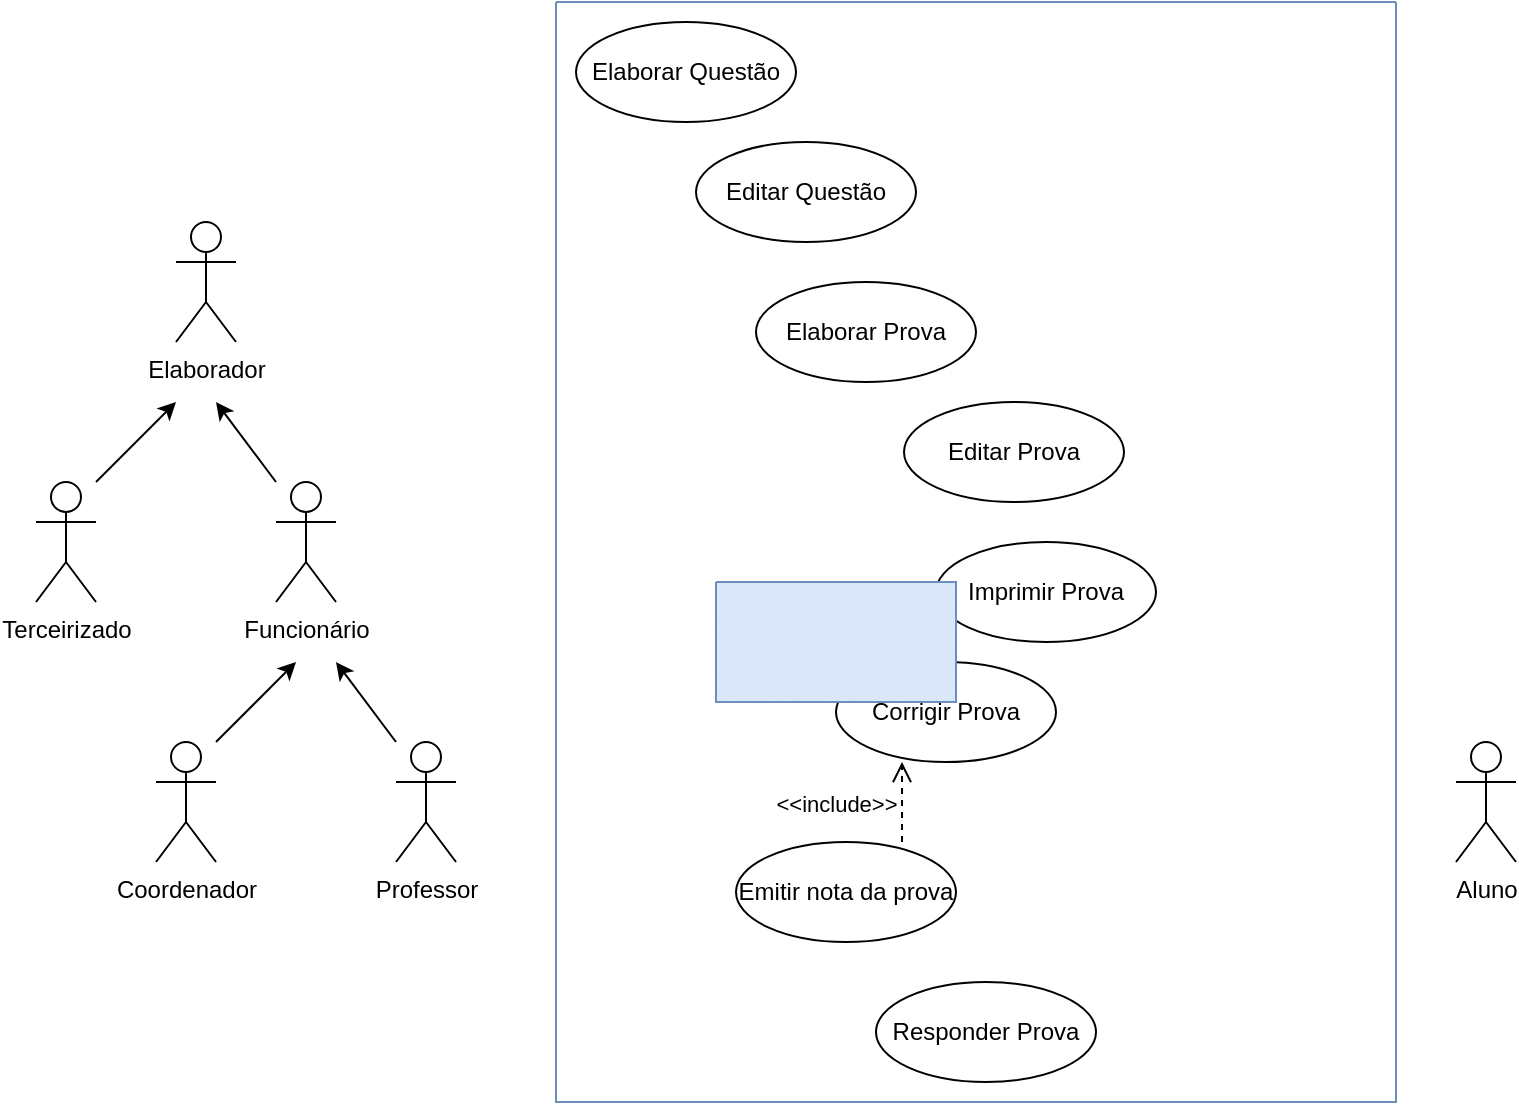 <mxfile version="14.7.9" type="github">
  <diagram id="VXL5suE_bZRpChB1oYqc" name="Page-1">
    <mxGraphModel dx="1609" dy="1637" grid="1" gridSize="10" guides="1" tooltips="1" connect="1" arrows="1" fold="1" page="1" pageScale="1" pageWidth="827" pageHeight="1169" background="#ffffff" math="0" shadow="0">
      <root>
        <mxCell id="0" />
        <mxCell id="1" parent="0" />
        <mxCell id="8dV6ckufckkrN-oCC2Fu-1" value="&lt;font style=&quot;vertical-align: inherit&quot;&gt;&lt;font style=&quot;vertical-align: inherit&quot;&gt;Elaborador&lt;/font&gt;&lt;/font&gt;" style="shape=umlActor;verticalLabelPosition=bottom;verticalAlign=top;html=1;outlineConnect=0;" vertex="1" parent="1">
          <mxGeometry x="50" y="100" width="30" height="60" as="geometry" />
        </mxCell>
        <mxCell id="8dV6ckufckkrN-oCC2Fu-2" value="&lt;font style=&quot;vertical-align: inherit&quot;&gt;&lt;font style=&quot;vertical-align: inherit&quot;&gt;Terceirizado&lt;/font&gt;&lt;/font&gt;" style="shape=umlActor;verticalLabelPosition=bottom;verticalAlign=top;html=1;outlineConnect=0;" vertex="1" parent="1">
          <mxGeometry x="-20" y="230" width="30" height="60" as="geometry" />
        </mxCell>
        <mxCell id="8dV6ckufckkrN-oCC2Fu-3" value="&lt;font style=&quot;vertical-align: inherit&quot;&gt;&lt;font style=&quot;vertical-align: inherit&quot;&gt;Funcionário&lt;/font&gt;&lt;/font&gt;" style="shape=umlActor;verticalLabelPosition=bottom;verticalAlign=top;html=1;outlineConnect=0;" vertex="1" parent="1">
          <mxGeometry x="100" y="230" width="30" height="60" as="geometry" />
        </mxCell>
        <mxCell id="8dV6ckufckkrN-oCC2Fu-4" value="&lt;font style=&quot;vertical-align: inherit&quot;&gt;&lt;font style=&quot;vertical-align: inherit&quot;&gt;Coordenador&lt;/font&gt;&lt;/font&gt;" style="shape=umlActor;verticalLabelPosition=bottom;verticalAlign=top;html=1;outlineConnect=0;" vertex="1" parent="1">
          <mxGeometry x="40" y="360" width="30" height="60" as="geometry" />
        </mxCell>
        <mxCell id="8dV6ckufckkrN-oCC2Fu-5" value="&lt;font style=&quot;vertical-align: inherit&quot;&gt;&lt;font style=&quot;vertical-align: inherit&quot;&gt;Professor&lt;/font&gt;&lt;/font&gt;" style="shape=umlActor;verticalLabelPosition=bottom;verticalAlign=top;html=1;outlineConnect=0;" vertex="1" parent="1">
          <mxGeometry x="160" y="360" width="30" height="60" as="geometry" />
        </mxCell>
        <mxCell id="8dV6ckufckkrN-oCC2Fu-6" value="" style="endArrow=classic;html=1;" edge="1" parent="1">
          <mxGeometry width="50" height="50" relative="1" as="geometry">
            <mxPoint x="10" y="230" as="sourcePoint" />
            <mxPoint x="50" y="190" as="targetPoint" />
          </mxGeometry>
        </mxCell>
        <mxCell id="8dV6ckufckkrN-oCC2Fu-7" value="" style="endArrow=classic;html=1;" edge="1" parent="1">
          <mxGeometry width="50" height="50" relative="1" as="geometry">
            <mxPoint x="100" y="230" as="sourcePoint" />
            <mxPoint x="70" y="190" as="targetPoint" />
          </mxGeometry>
        </mxCell>
        <mxCell id="8dV6ckufckkrN-oCC2Fu-8" value="" style="endArrow=classic;html=1;" edge="1" parent="1">
          <mxGeometry width="50" height="50" relative="1" as="geometry">
            <mxPoint x="70" y="360" as="sourcePoint" />
            <mxPoint x="110" y="320" as="targetPoint" />
          </mxGeometry>
        </mxCell>
        <mxCell id="8dV6ckufckkrN-oCC2Fu-9" value="" style="endArrow=classic;html=1;" edge="1" parent="1">
          <mxGeometry width="50" height="50" relative="1" as="geometry">
            <mxPoint x="160" y="360" as="sourcePoint" />
            <mxPoint x="130" y="320" as="targetPoint" />
          </mxGeometry>
        </mxCell>
        <mxCell id="8dV6ckufckkrN-oCC2Fu-10" value="&lt;font style=&quot;vertical-align: inherit&quot;&gt;&lt;font style=&quot;vertical-align: inherit&quot;&gt;Elaborar Questão&lt;/font&gt;&lt;/font&gt;" style="ellipse;whiteSpace=wrap;html=1;" vertex="1" parent="1">
          <mxGeometry x="250" width="110" height="50" as="geometry" />
        </mxCell>
        <mxCell id="8dV6ckufckkrN-oCC2Fu-11" value="&lt;font style=&quot;vertical-align: inherit&quot;&gt;&lt;font style=&quot;vertical-align: inherit&quot;&gt;&lt;font style=&quot;vertical-align: inherit&quot;&gt;&lt;font style=&quot;vertical-align: inherit&quot;&gt;Editar Questão&lt;/font&gt;&lt;/font&gt;&lt;/font&gt;&lt;/font&gt;" style="ellipse;whiteSpace=wrap;html=1;" vertex="1" parent="1">
          <mxGeometry x="310" y="60" width="110" height="50" as="geometry" />
        </mxCell>
        <mxCell id="8dV6ckufckkrN-oCC2Fu-12" value="&lt;font style=&quot;vertical-align: inherit&quot;&gt;&lt;font style=&quot;vertical-align: inherit&quot;&gt;&lt;font style=&quot;vertical-align: inherit&quot;&gt;&lt;font style=&quot;vertical-align: inherit&quot;&gt;Elaborar Prova&lt;/font&gt;&lt;/font&gt;&lt;/font&gt;&lt;/font&gt;" style="ellipse;whiteSpace=wrap;html=1;" vertex="1" parent="1">
          <mxGeometry x="340" y="130" width="110" height="50" as="geometry" />
        </mxCell>
        <mxCell id="8dV6ckufckkrN-oCC2Fu-13" value="&lt;font style=&quot;vertical-align: inherit&quot;&gt;&lt;font style=&quot;vertical-align: inherit&quot;&gt;&lt;font style=&quot;vertical-align: inherit&quot;&gt;&lt;font style=&quot;vertical-align: inherit&quot;&gt;Corrigir Prova&lt;/font&gt;&lt;/font&gt;&lt;/font&gt;&lt;/font&gt;" style="ellipse;whiteSpace=wrap;html=1;" vertex="1" parent="1">
          <mxGeometry x="380" y="320" width="110" height="50" as="geometry" />
        </mxCell>
        <mxCell id="8dV6ckufckkrN-oCC2Fu-14" value="&lt;font style=&quot;vertical-align: inherit&quot;&gt;&lt;font style=&quot;vertical-align: inherit&quot;&gt;&lt;font style=&quot;vertical-align: inherit&quot;&gt;&lt;font style=&quot;vertical-align: inherit&quot;&gt;Emitir nota da prova&lt;/font&gt;&lt;/font&gt;&lt;/font&gt;&lt;/font&gt;" style="ellipse;whiteSpace=wrap;html=1;" vertex="1" parent="1">
          <mxGeometry x="330" y="410" width="110" height="50" as="geometry" />
        </mxCell>
        <mxCell id="8dV6ckufckkrN-oCC2Fu-15" value="&lt;font style=&quot;vertical-align: inherit&quot;&gt;&lt;font style=&quot;vertical-align: inherit&quot;&gt;&lt;font style=&quot;vertical-align: inherit&quot;&gt;&lt;font style=&quot;vertical-align: inherit&quot;&gt;Responder Prova&lt;/font&gt;&lt;/font&gt;&lt;/font&gt;&lt;/font&gt;" style="ellipse;whiteSpace=wrap;html=1;" vertex="1" parent="1">
          <mxGeometry x="400" y="480" width="110" height="50" as="geometry" />
        </mxCell>
        <mxCell id="8dV6ckufckkrN-oCC2Fu-16" value="&lt;font style=&quot;vertical-align: inherit&quot;&gt;&lt;font style=&quot;vertical-align: inherit&quot;&gt;&lt;font style=&quot;vertical-align: inherit&quot;&gt;&lt;font style=&quot;vertical-align: inherit&quot;&gt;Editar Prova&lt;/font&gt;&lt;/font&gt;&lt;/font&gt;&lt;/font&gt;" style="ellipse;whiteSpace=wrap;html=1;" vertex="1" parent="1">
          <mxGeometry x="414" y="190" width="110" height="50" as="geometry" />
        </mxCell>
        <mxCell id="8dV6ckufckkrN-oCC2Fu-18" value="&lt;font style=&quot;vertical-align: inherit&quot;&gt;&lt;font style=&quot;vertical-align: inherit&quot;&gt;&lt;font style=&quot;vertical-align: inherit&quot;&gt;&lt;font style=&quot;vertical-align: inherit&quot;&gt;&lt;font style=&quot;vertical-align: inherit&quot;&gt;&lt;font style=&quot;vertical-align: inherit&quot;&gt;Imprimir Prova&lt;/font&gt;&lt;/font&gt;&lt;/font&gt;&lt;/font&gt;&lt;/font&gt;&lt;/font&gt;" style="ellipse;whiteSpace=wrap;html=1;" vertex="1" parent="1">
          <mxGeometry x="430" y="260" width="110" height="50" as="geometry" />
        </mxCell>
        <mxCell id="8dV6ckufckkrN-oCC2Fu-19" value="&lt;font style=&quot;vertical-align: inherit&quot;&gt;&lt;font style=&quot;vertical-align: inherit&quot;&gt;&lt;font style=&quot;vertical-align: inherit&quot;&gt;&lt;font style=&quot;vertical-align: inherit&quot;&gt;&amp;lt;&amp;lt;include&amp;gt;&amp;gt;&lt;br&gt;&lt;/font&gt;&lt;/font&gt;&lt;/font&gt;&lt;/font&gt;" style="html=1;verticalAlign=bottom;endArrow=open;dashed=1;endSize=8;" edge="1" parent="1">
          <mxGeometry x="-0.5" y="33" relative="1" as="geometry">
            <mxPoint x="413" y="410" as="sourcePoint" />
            <mxPoint x="413" y="370" as="targetPoint" />
            <mxPoint as="offset" />
          </mxGeometry>
        </mxCell>
        <mxCell id="8dV6ckufckkrN-oCC2Fu-21" value="&lt;font style=&quot;vertical-align: inherit&quot;&gt;&lt;font style=&quot;vertical-align: inherit&quot;&gt;Aluno&lt;/font&gt;&lt;/font&gt;" style="shape=umlActor;verticalLabelPosition=bottom;verticalAlign=top;html=1;outlineConnect=0;" vertex="1" parent="1">
          <mxGeometry x="690" y="360" width="30" height="60" as="geometry" />
        </mxCell>
        <mxCell id="8dV6ckufckkrN-oCC2Fu-24" value="" style="swimlane;startSize=0;swimlaneFillColor=none;fillColor=#DAE8FC;strokeColor=#6C8EBF;rounded=0;shadow=0;sketch=0;" vertex="1" parent="1">
          <mxGeometry x="240" y="-10" width="420" height="550" as="geometry" />
        </mxCell>
        <mxCell id="8dV6ckufckkrN-oCC2Fu-25" value="" style="verticalLabelPosition=bottom;verticalAlign=top;html=1;shape=mxgraph.basic.patternFillRect;fillStyle=diag;step=5;fillStrokeWidth=0.2;fillStrokeColor=#dddddd;rounded=0;shadow=0;sketch=0;strokeColor=#6C8EBF;fillColor=#DAE8FC;gradientColor=none;" vertex="1" parent="1">
          <mxGeometry x="320" y="280" width="120" height="60" as="geometry" />
        </mxCell>
      </root>
    </mxGraphModel>
  </diagram>
</mxfile>
